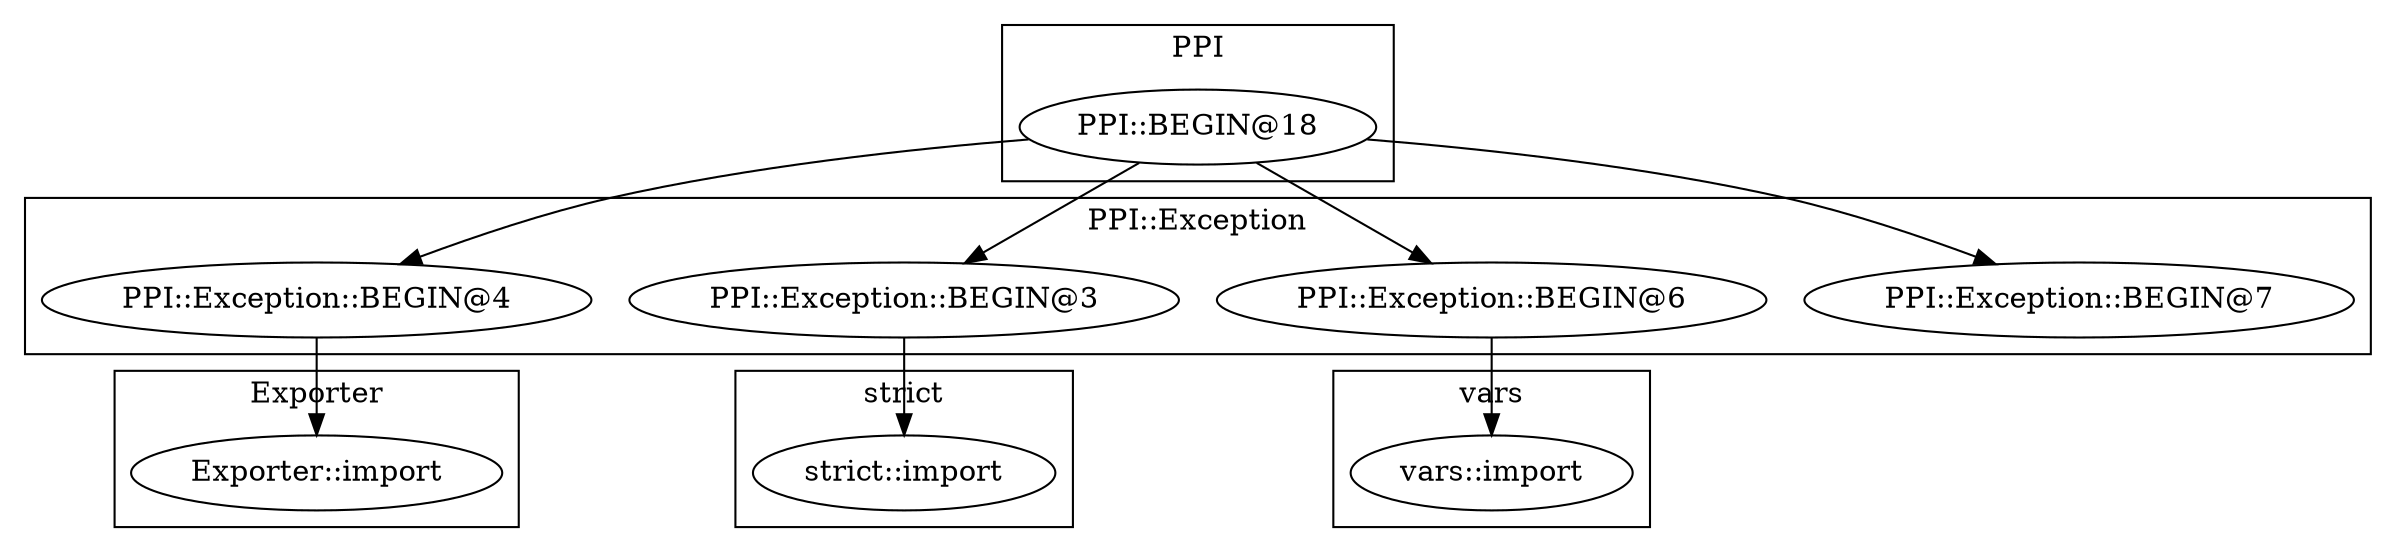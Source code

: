 digraph {
graph [overlap=false]
subgraph cluster_Exporter {
	label="Exporter";
	"Exporter::import";
}
subgraph cluster_PPI_Exception {
	label="PPI::Exception";
	"PPI::Exception::BEGIN@7";
	"PPI::Exception::BEGIN@4";
	"PPI::Exception::BEGIN@3";
	"PPI::Exception::BEGIN@6";
}
subgraph cluster_vars {
	label="vars";
	"vars::import";
}
subgraph cluster_strict {
	label="strict";
	"strict::import";
}
subgraph cluster_PPI {
	label="PPI";
	"PPI::BEGIN@18";
}
"PPI::BEGIN@18" -> "PPI::Exception::BEGIN@3";
"PPI::BEGIN@18" -> "PPI::Exception::BEGIN@6";
"PPI::Exception::BEGIN@3" -> "strict::import";
"PPI::Exception::BEGIN@4" -> "Exporter::import";
"PPI::Exception::BEGIN@6" -> "vars::import";
"PPI::BEGIN@18" -> "PPI::Exception::BEGIN@4";
"PPI::BEGIN@18" -> "PPI::Exception::BEGIN@7";
}
